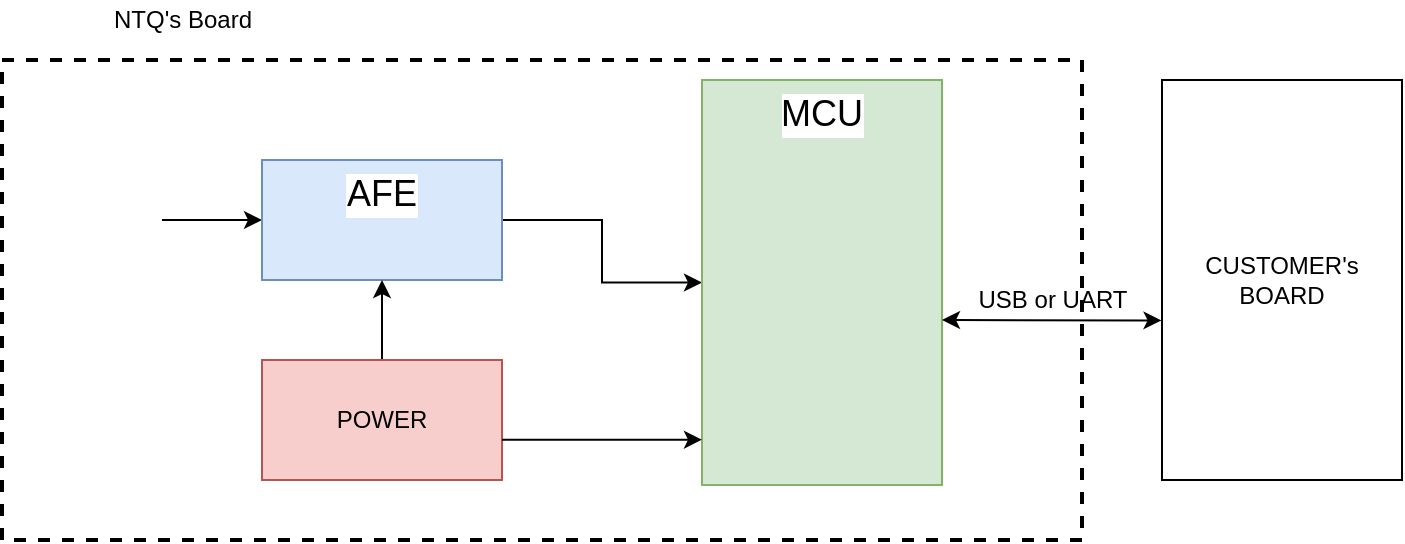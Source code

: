 <mxfile version="14.6.9" type="github">
  <diagram id="6D0Axzg6Lz5BtfFtQyYS" name="Page-1">
    <mxGraphModel dx="810" dy="443" grid="1" gridSize="10" guides="1" tooltips="1" connect="1" arrows="1" fold="1" page="1" pageScale="1" pageWidth="850" pageHeight="1100" math="0" shadow="0">
      <root>
        <mxCell id="0" />
        <mxCell id="1" parent="0" />
        <mxCell id="BGcUMqPkSD88Y8LQqpwx-4" value="" style="edgeStyle=orthogonalEdgeStyle;rounded=0;orthogonalLoop=1;jettySize=auto;html=1;" edge="1" parent="1" source="BGcUMqPkSD88Y8LQqpwx-1" target="BGcUMqPkSD88Y8LQqpwx-3">
          <mxGeometry relative="1" as="geometry" />
        </mxCell>
        <mxCell id="BGcUMqPkSD88Y8LQqpwx-1" value="" style="shape=image;html=1;verticalAlign=top;verticalLabelPosition=bottom;labelBackgroundColor=#ffffff;imageAspect=0;aspect=fixed;image=https://cdn4.iconfinder.com/data/icons/ionicons/512/icon-ios7-mic-outline-128.png" vertex="1" parent="1">
          <mxGeometry x="120" y="160" width="60" height="60" as="geometry" />
        </mxCell>
        <mxCell id="BGcUMqPkSD88Y8LQqpwx-6" value="" style="edgeStyle=orthogonalEdgeStyle;rounded=0;orthogonalLoop=1;jettySize=auto;html=1;" edge="1" parent="1" source="BGcUMqPkSD88Y8LQqpwx-3" target="BGcUMqPkSD88Y8LQqpwx-5">
          <mxGeometry relative="1" as="geometry" />
        </mxCell>
        <mxCell id="BGcUMqPkSD88Y8LQqpwx-3" value="&lt;font style=&quot;font-size: 18px&quot;&gt;AFE&lt;/font&gt;" style="whiteSpace=wrap;html=1;verticalAlign=top;labelBackgroundColor=#ffffff;align=center;fillColor=#dae8fc;strokeColor=#6c8ebf;" vertex="1" parent="1">
          <mxGeometry x="230" y="160" width="120" height="60" as="geometry" />
        </mxCell>
        <mxCell id="BGcUMqPkSD88Y8LQqpwx-5" value="&lt;font style=&quot;font-size: 18px&quot;&gt;MCU&lt;/font&gt;" style="whiteSpace=wrap;html=1;verticalAlign=top;labelBackgroundColor=#ffffff;align=center;fillColor=#d5e8d4;strokeColor=#82b366;" vertex="1" parent="1">
          <mxGeometry x="450" y="120" width="120" height="202.5" as="geometry" />
        </mxCell>
        <mxCell id="BGcUMqPkSD88Y8LQqpwx-10" style="edgeStyle=orthogonalEdgeStyle;rounded=0;orthogonalLoop=1;jettySize=auto;html=1;entryX=0.5;entryY=1;entryDx=0;entryDy=0;" edge="1" parent="1" source="BGcUMqPkSD88Y8LQqpwx-7" target="BGcUMqPkSD88Y8LQqpwx-3">
          <mxGeometry relative="1" as="geometry" />
        </mxCell>
        <mxCell id="BGcUMqPkSD88Y8LQqpwx-7" value="POWER" style="rounded=0;whiteSpace=wrap;html=1;fillColor=#f8cecc;strokeColor=#b85450;" vertex="1" parent="1">
          <mxGeometry x="230" y="260" width="120" height="60" as="geometry" />
        </mxCell>
        <mxCell id="BGcUMqPkSD88Y8LQqpwx-12" value="" style="edgeStyle=orthogonalEdgeStyle;rounded=0;orthogonalLoop=1;jettySize=auto;html=1;" edge="1" parent="1">
          <mxGeometry relative="1" as="geometry">
            <mxPoint x="350" y="299.86" as="sourcePoint" />
            <mxPoint x="450" y="299.86" as="targetPoint" />
          </mxGeometry>
        </mxCell>
        <mxCell id="BGcUMqPkSD88Y8LQqpwx-16" value="CUSTOMER&#39;s BOARD" style="rounded=0;whiteSpace=wrap;html=1;" vertex="1" parent="1">
          <mxGeometry x="680" y="120" width="120" height="200" as="geometry" />
        </mxCell>
        <mxCell id="BGcUMqPkSD88Y8LQqpwx-17" value="" style="endArrow=classic;startArrow=classic;html=1;entryX=-0.002;entryY=0.601;entryDx=0;entryDy=0;entryPerimeter=0;" edge="1" parent="1" target="BGcUMqPkSD88Y8LQqpwx-16">
          <mxGeometry width="50" height="50" relative="1" as="geometry">
            <mxPoint x="570" y="240" as="sourcePoint" />
            <mxPoint x="620" y="190" as="targetPoint" />
          </mxGeometry>
        </mxCell>
        <mxCell id="BGcUMqPkSD88Y8LQqpwx-18" value="USB or UART" style="text;html=1;align=center;verticalAlign=middle;resizable=0;points=[];autosize=1;strokeColor=none;" vertex="1" parent="1">
          <mxGeometry x="580" y="220" width="90" height="20" as="geometry" />
        </mxCell>
        <mxCell id="BGcUMqPkSD88Y8LQqpwx-19" value="" style="rounded=0;whiteSpace=wrap;html=1;fillColor=none;strokeWidth=2;dashed=1;" vertex="1" parent="1">
          <mxGeometry x="100" y="110" width="540" height="240" as="geometry" />
        </mxCell>
        <mxCell id="BGcUMqPkSD88Y8LQqpwx-20" value="NTQ&#39;s Board" style="text;html=1;align=center;verticalAlign=middle;resizable=0;points=[];autosize=1;strokeColor=none;" vertex="1" parent="1">
          <mxGeometry x="150" y="80" width="80" height="20" as="geometry" />
        </mxCell>
      </root>
    </mxGraphModel>
  </diagram>
</mxfile>
